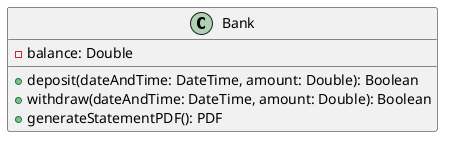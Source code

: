 @startuml
Class Bank
{
- balance: Double
+ deposit(dateAndTime: DateTime, amount: Double): Boolean
+ withdraw(dateAndTime: DateTime, amount: Double): Boolean
+ generateStatementPDF(): PDF
}


@enduml